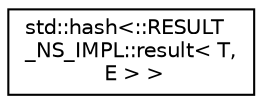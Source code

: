 digraph "Graphical Class Hierarchy"
{
 // LATEX_PDF_SIZE
  edge [fontname="Helvetica",fontsize="10",labelfontname="Helvetica",labelfontsize="10"];
  node [fontname="Helvetica",fontsize="10",shape=record];
  rankdir="LR";
  Node0 [label="std::hash\<::RESULT\l_NS_IMPL::result\< T,\l E \> \>",height=0.2,width=0.4,color="black", fillcolor="white", style="filled",URL="$d4/d5a/structstd_1_1hash_3_1_1RESULT__NS__IMPL_1_1result_3_01T_00_01E_01_4_01_4.html",tooltip=" "];
}
